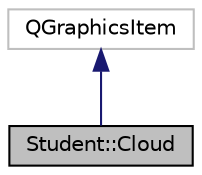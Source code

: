 digraph "Student::Cloud"
{
 // LATEX_PDF_SIZE
  edge [fontname="Helvetica",fontsize="10",labelfontname="Helvetica",labelfontsize="10"];
  node [fontname="Helvetica",fontsize="10",shape=record];
  Node1 [label="Student::Cloud",height=0.2,width=0.4,color="black", fillcolor="grey75", style="filled", fontcolor="black",tooltip="The Cloud class defines the clouds that move through the map fro right to left."];
  Node2 -> Node1 [dir="back",color="midnightblue",fontsize="10",style="solid",fontname="Helvetica"];
  Node2 [label="QGraphicsItem",height=0.2,width=0.4,color="grey75", fillcolor="white", style="filled",tooltip=" "];
}
